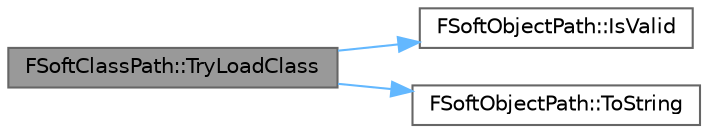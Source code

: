 digraph "FSoftClassPath::TryLoadClass"
{
 // INTERACTIVE_SVG=YES
 // LATEX_PDF_SIZE
  bgcolor="transparent";
  edge [fontname=Helvetica,fontsize=10,labelfontname=Helvetica,labelfontsize=10];
  node [fontname=Helvetica,fontsize=10,shape=box,height=0.2,width=0.4];
  rankdir="LR";
  Node1 [id="Node000001",label="FSoftClassPath::TryLoadClass",height=0.2,width=0.4,color="gray40", fillcolor="grey60", style="filled", fontcolor="black",tooltip="Attempts to load the class."];
  Node1 -> Node2 [id="edge1_Node000001_Node000002",color="steelblue1",style="solid",tooltip=" "];
  Node2 [id="Node000002",label="FSoftObjectPath::IsValid",height=0.2,width=0.4,color="grey40", fillcolor="white", style="filled",URL="$d7/d47/structFSoftObjectPath.html#a543017332a2c6aef2f5c961e7befa464",tooltip="Check if this could possibly refer to a real object, or was initialized to null."];
  Node1 -> Node3 [id="edge2_Node000001_Node000003",color="steelblue1",style="solid",tooltip=" "];
  Node3 [id="Node000003",label="FSoftObjectPath::ToString",height=0.2,width=0.4,color="grey40", fillcolor="white", style="filled",URL="$d7/d47/structFSoftObjectPath.html#aa7cad8c5547ba2eb7e393cbba78bf9ea",tooltip="Returns string representation of reference, in form /package/path.assetname[:subpath]."];
}
